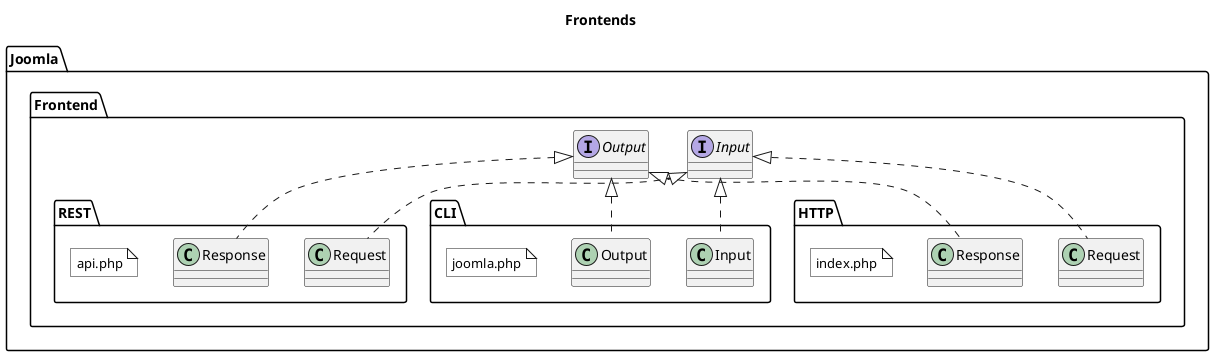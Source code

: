 @startuml
title Frontends
namespace Joomla.Frontend.HTTP {
    class Request implements Joomla.Frontend.Input
    class Response implements Joomla.Frontend.Output
    note "index.php" as FrontControllerHTTP #white
}
namespace Joomla.Frontend.REST {
    class Request implements Joomla.Frontend.Input
    class Response implements Joomla.Frontend.Output
    note "api.php" as FrontControllerREST #white
}
namespace Joomla.Frontend.CLI {
    class Input implements Joomla.Frontend.Input
    class Output implements Joomla.Frontend.Output
    note "joomla.php" as FrontControllerCLI #white
}
@enduml

